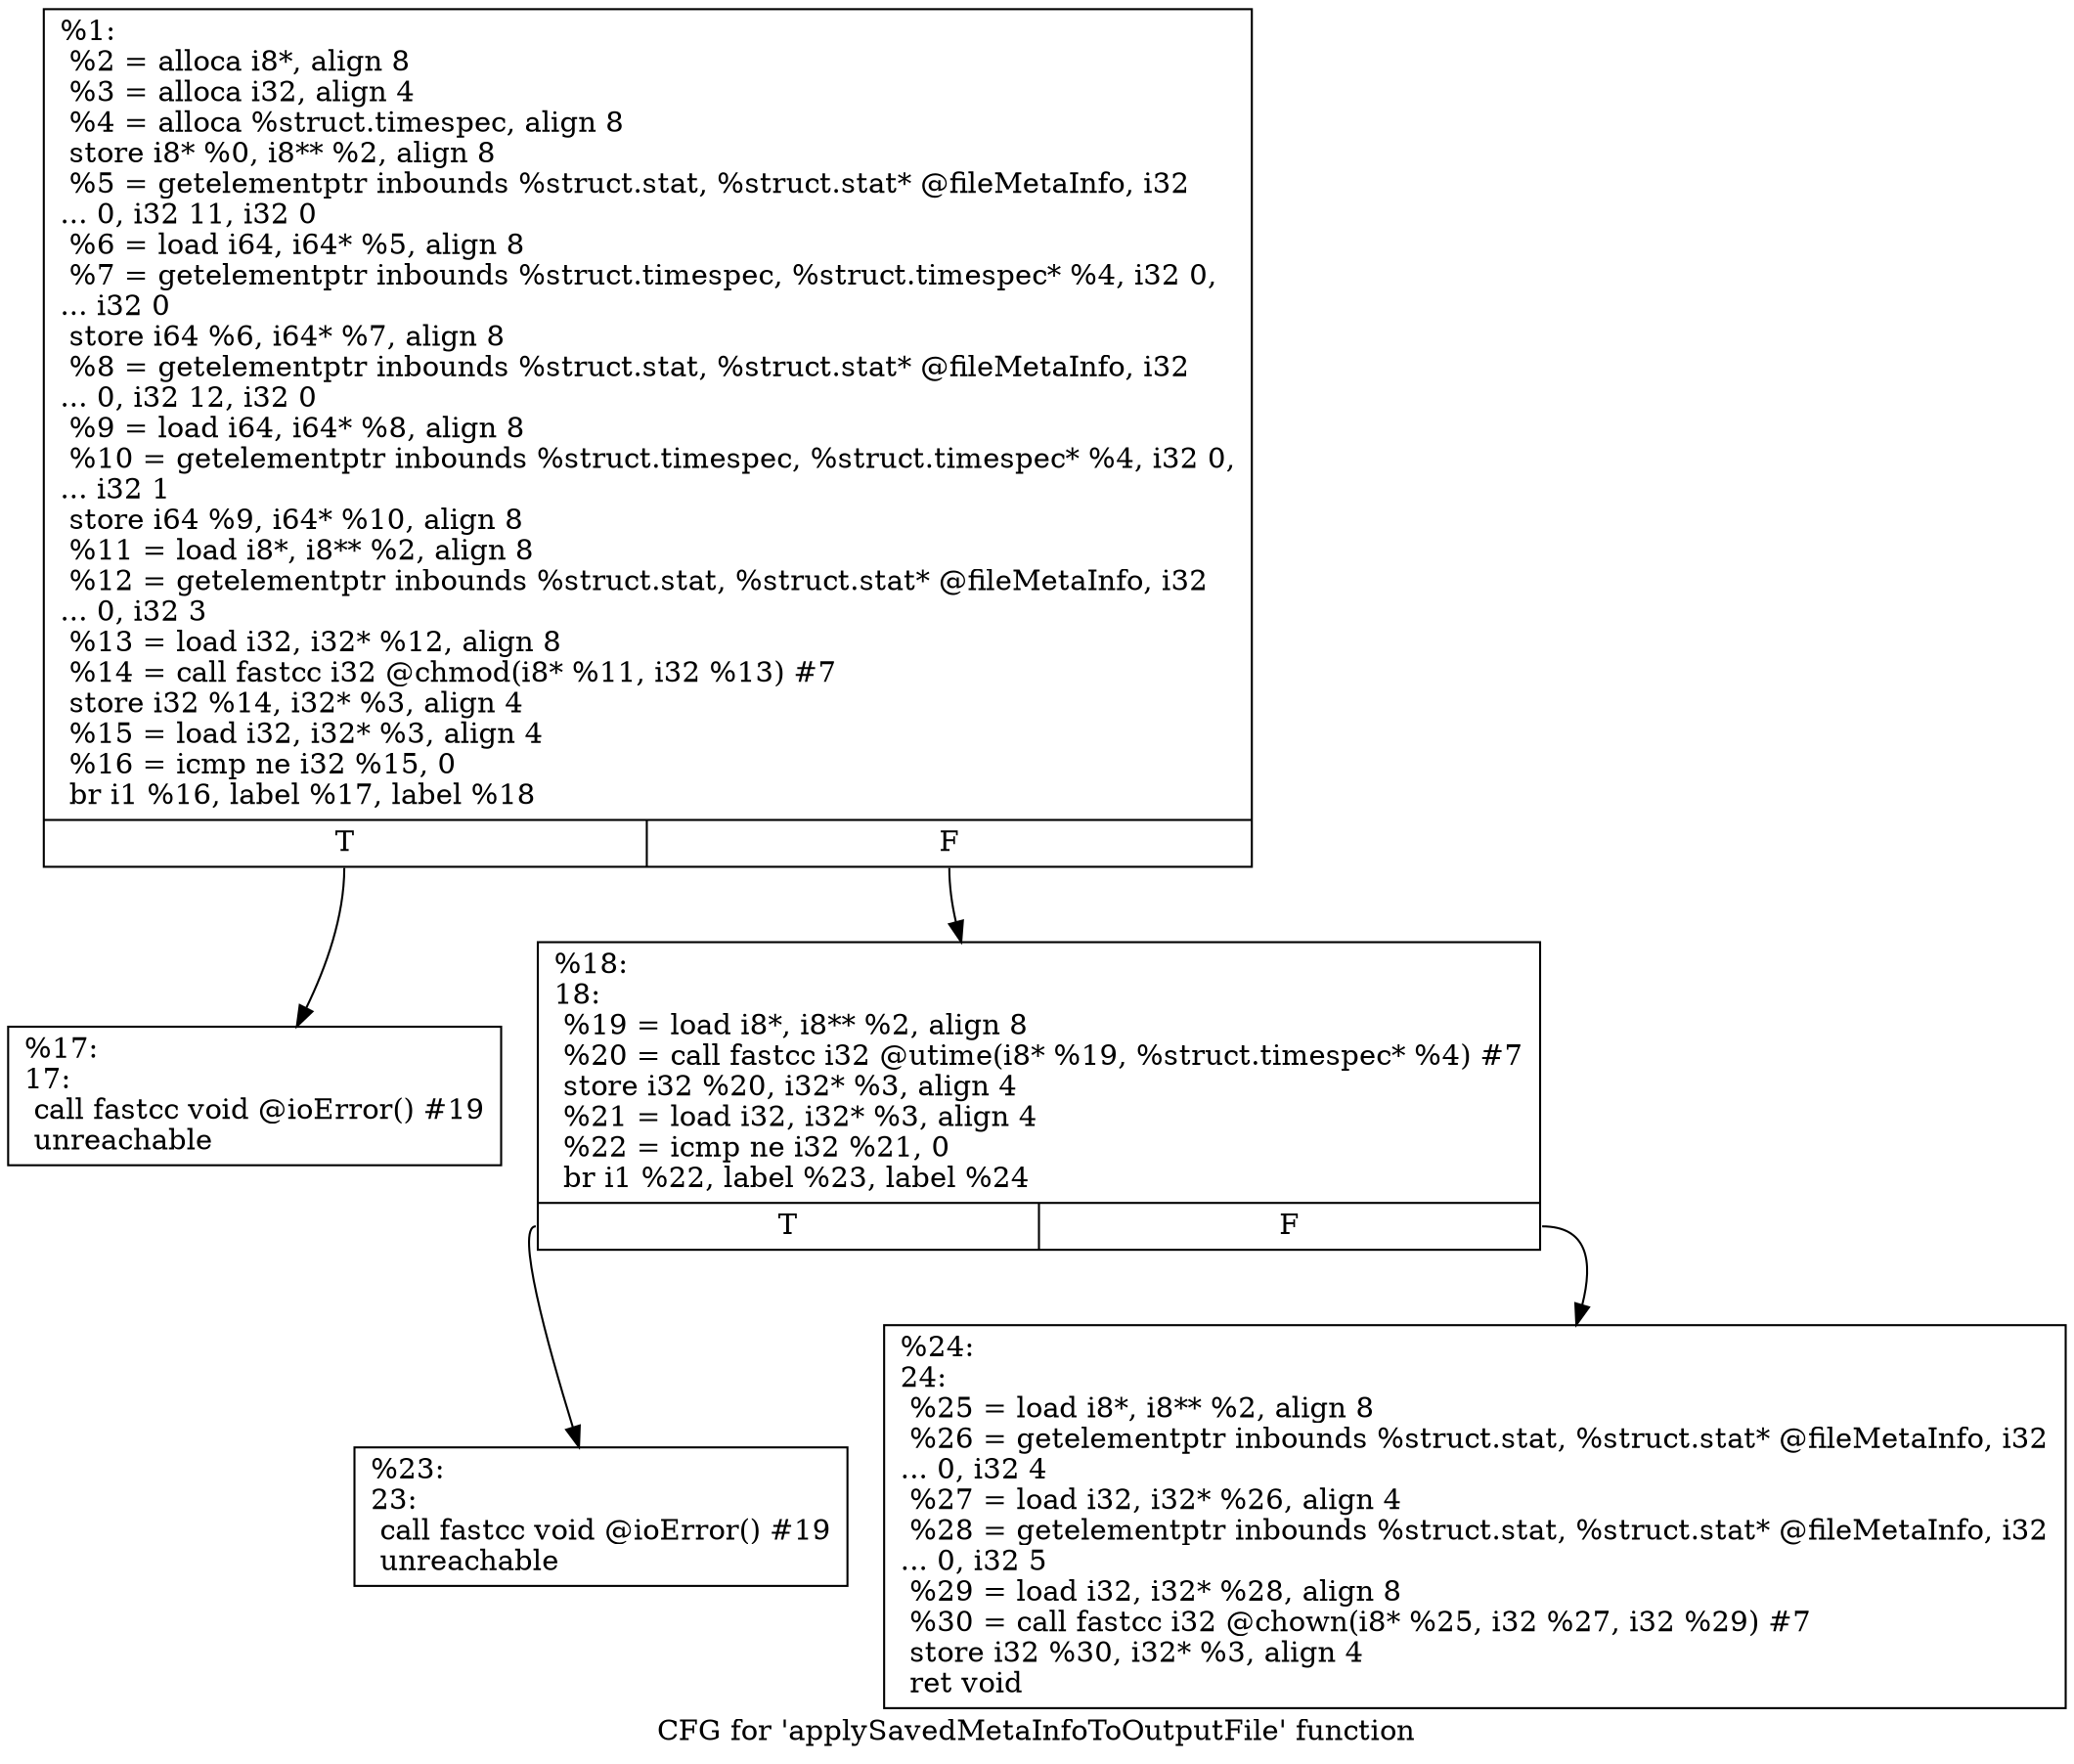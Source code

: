 digraph "CFG for 'applySavedMetaInfoToOutputFile' function" {
	label="CFG for 'applySavedMetaInfoToOutputFile' function";

	Node0x1c73f20 [shape=record,label="{%1:\l  %2 = alloca i8*, align 8\l  %3 = alloca i32, align 4\l  %4 = alloca %struct.timespec, align 8\l  store i8* %0, i8** %2, align 8\l  %5 = getelementptr inbounds %struct.stat, %struct.stat* @fileMetaInfo, i32\l... 0, i32 11, i32 0\l  %6 = load i64, i64* %5, align 8\l  %7 = getelementptr inbounds %struct.timespec, %struct.timespec* %4, i32 0,\l... i32 0\l  store i64 %6, i64* %7, align 8\l  %8 = getelementptr inbounds %struct.stat, %struct.stat* @fileMetaInfo, i32\l... 0, i32 12, i32 0\l  %9 = load i64, i64* %8, align 8\l  %10 = getelementptr inbounds %struct.timespec, %struct.timespec* %4, i32 0,\l... i32 1\l  store i64 %9, i64* %10, align 8\l  %11 = load i8*, i8** %2, align 8\l  %12 = getelementptr inbounds %struct.stat, %struct.stat* @fileMetaInfo, i32\l... 0, i32 3\l  %13 = load i32, i32* %12, align 8\l  %14 = call fastcc i32 @chmod(i8* %11, i32 %13) #7\l  store i32 %14, i32* %3, align 4\l  %15 = load i32, i32* %3, align 4\l  %16 = icmp ne i32 %15, 0\l  br i1 %16, label %17, label %18\l|{<s0>T|<s1>F}}"];
	Node0x1c73f20:s0 -> Node0x1c7ce70;
	Node0x1c73f20:s1 -> Node0x1c7cec0;
	Node0x1c7ce70 [shape=record,label="{%17:\l17:                                               \l  call fastcc void @ioError() #19\l  unreachable\l}"];
	Node0x1c7cec0 [shape=record,label="{%18:\l18:                                               \l  %19 = load i8*, i8** %2, align 8\l  %20 = call fastcc i32 @utime(i8* %19, %struct.timespec* %4) #7\l  store i32 %20, i32* %3, align 4\l  %21 = load i32, i32* %3, align 4\l  %22 = icmp ne i32 %21, 0\l  br i1 %22, label %23, label %24\l|{<s0>T|<s1>F}}"];
	Node0x1c7cec0:s0 -> Node0x1c7cf10;
	Node0x1c7cec0:s1 -> Node0x1c7cf60;
	Node0x1c7cf10 [shape=record,label="{%23:\l23:                                               \l  call fastcc void @ioError() #19\l  unreachable\l}"];
	Node0x1c7cf60 [shape=record,label="{%24:\l24:                                               \l  %25 = load i8*, i8** %2, align 8\l  %26 = getelementptr inbounds %struct.stat, %struct.stat* @fileMetaInfo, i32\l... 0, i32 4\l  %27 = load i32, i32* %26, align 4\l  %28 = getelementptr inbounds %struct.stat, %struct.stat* @fileMetaInfo, i32\l... 0, i32 5\l  %29 = load i32, i32* %28, align 8\l  %30 = call fastcc i32 @chown(i8* %25, i32 %27, i32 %29) #7\l  store i32 %30, i32* %3, align 4\l  ret void\l}"];
}
